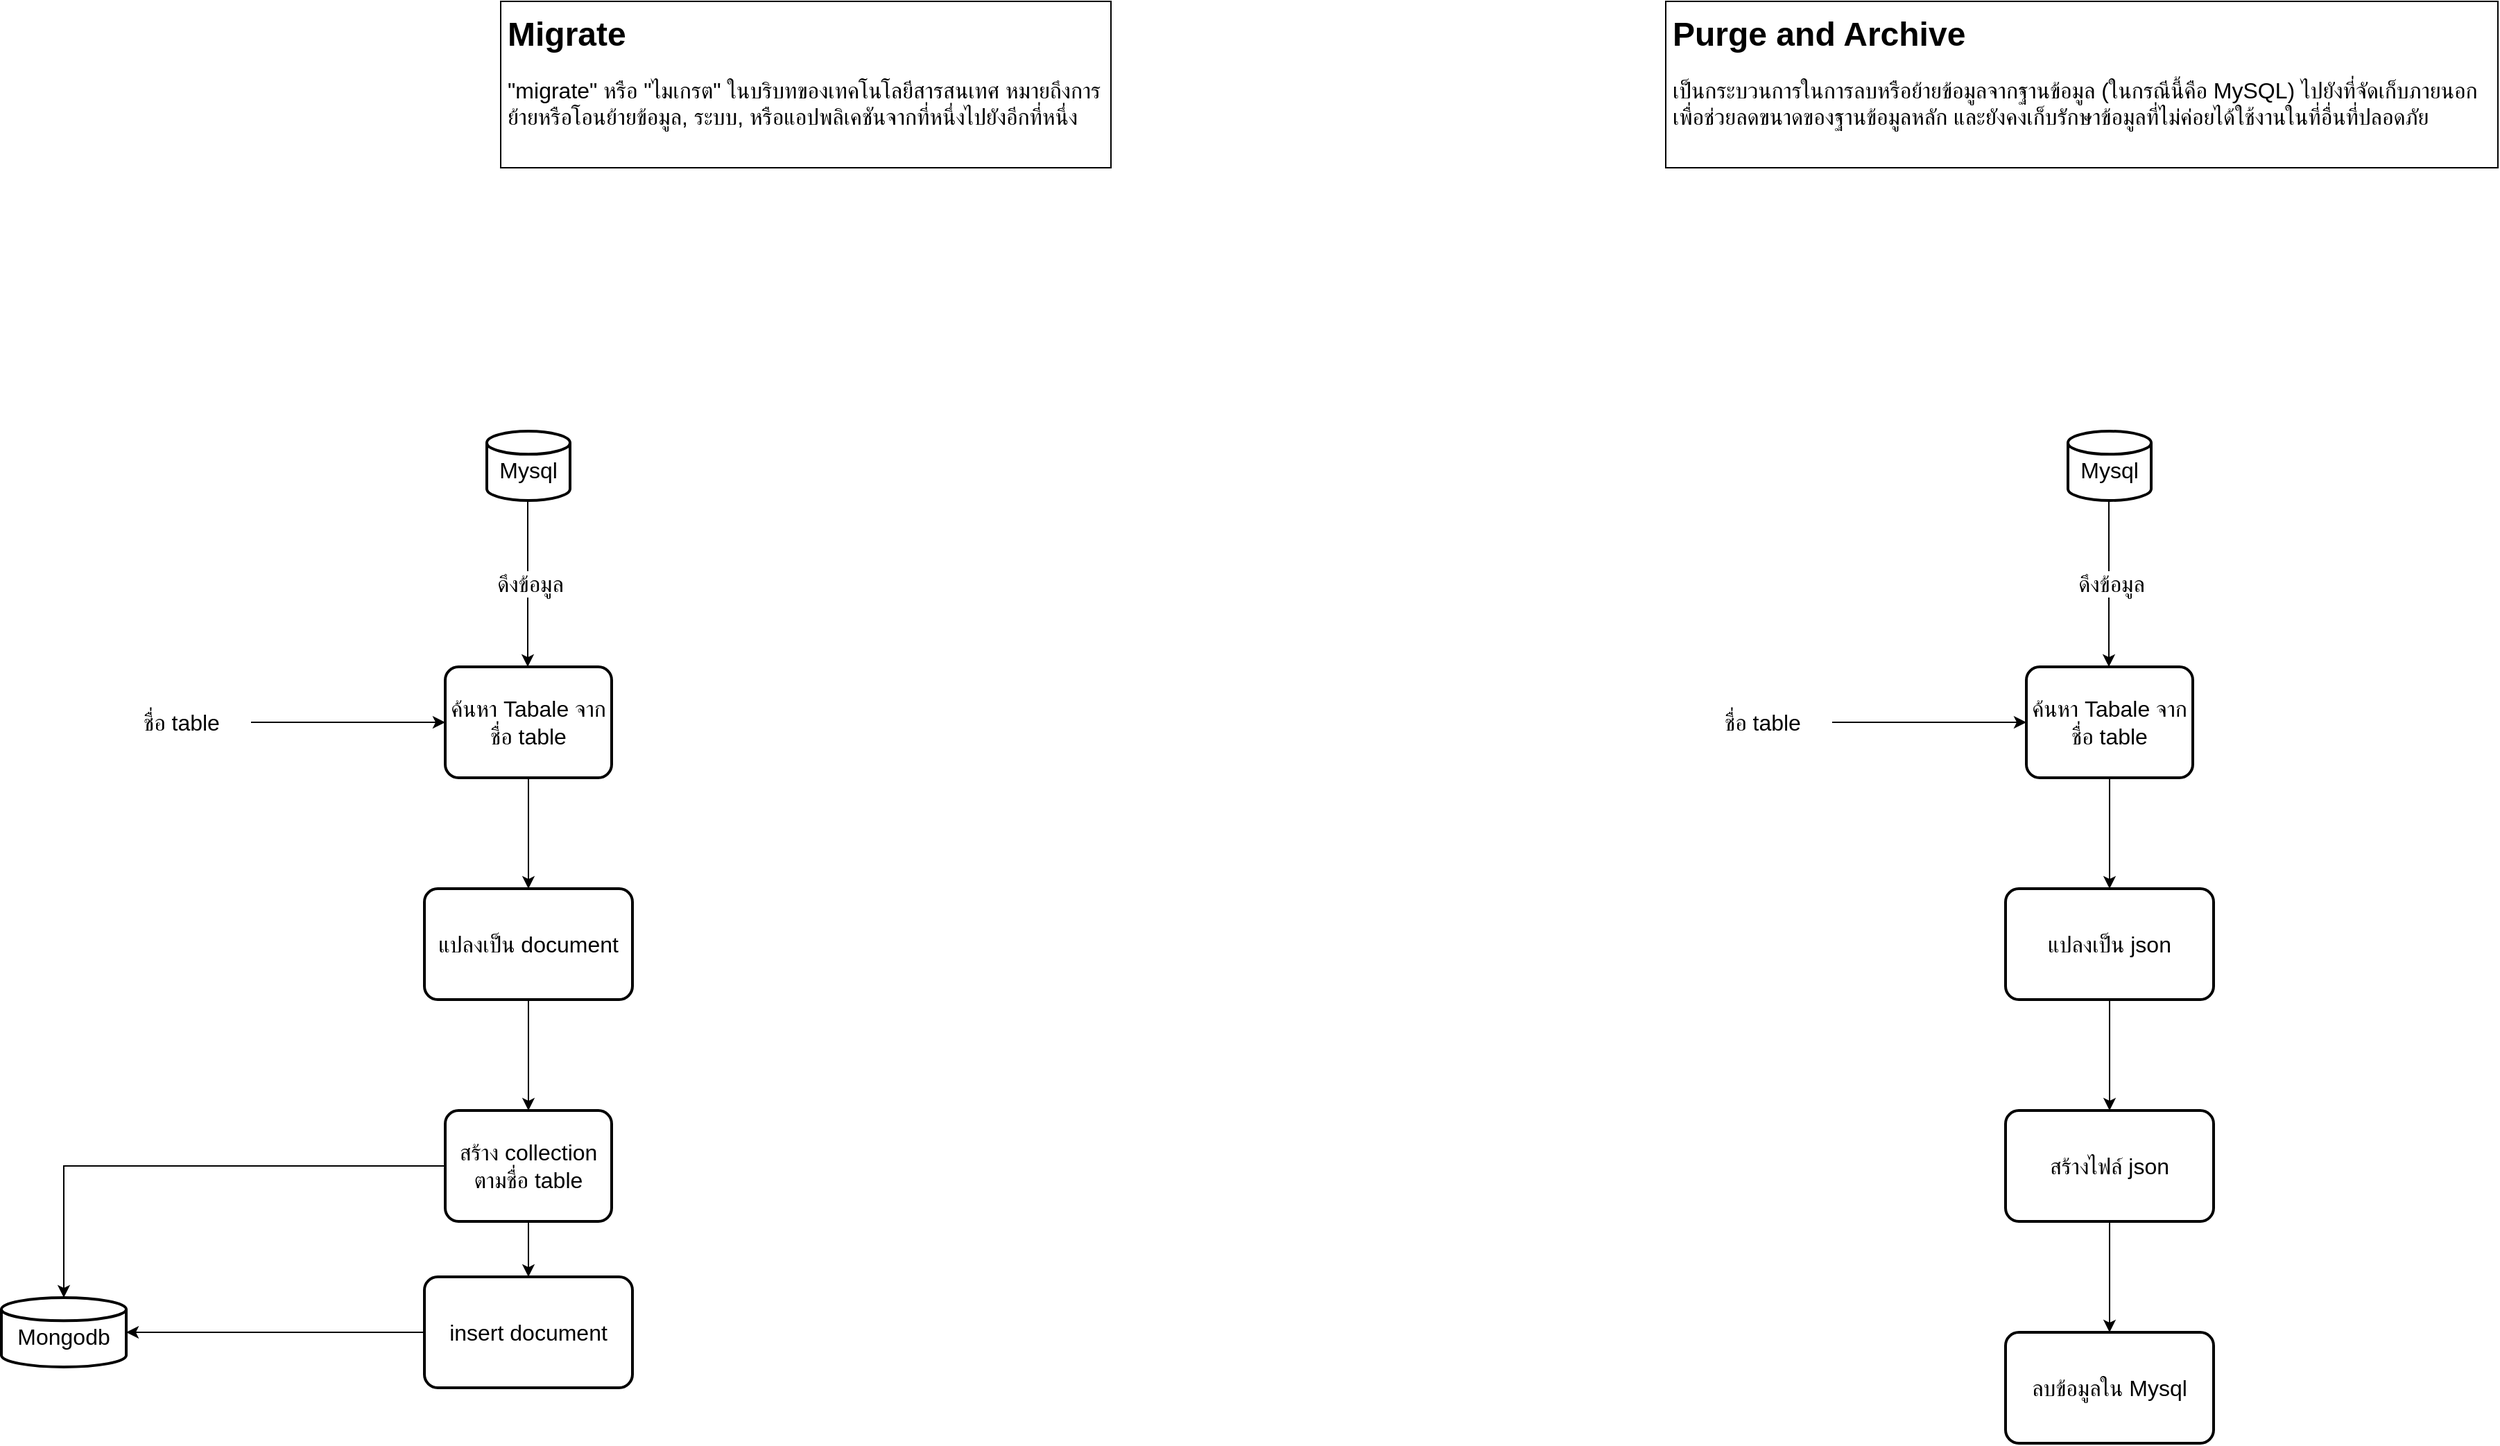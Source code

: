 <mxfile version="24.7.5">
  <diagram name="concept" id="Vo836KRtg2Vef9Qr1ljP">
    <mxGraphModel dx="3718" dy="1672" grid="1" gridSize="10" guides="1" tooltips="1" connect="1" arrows="1" fold="1" page="1" pageScale="1" pageWidth="850" pageHeight="1100" math="0" shadow="0">
      <root>
        <mxCell id="0" />
        <mxCell id="1" parent="0" />
        <mxCell id="dTm7L99Izdk6iNQH5idc-1" value="&lt;h1 style=&quot;margin-top: 0px;&quot;&gt;Migrate&lt;/h1&gt;&lt;p&gt;&lt;font style=&quot;font-size: 16px;&quot;&gt;&quot;migrate&quot; หรือ &quot;ไมเกรต&quot; ในบริบทของเทคโนโลยีสารสนเทศ หมายถึงการย้ายหรือโอนย้ายข้อมูล, ระบบ, หรือแอปพลิเคชันจากที่หนึ่งไปยังอีกที่หนึ่ง&lt;/font&gt;&lt;/p&gt;" style="text;html=1;whiteSpace=wrap;overflow=hidden;rounded=0;fillColor=none;strokeColor=default;spacing=5;" vertex="1" parent="1">
          <mxGeometry x="40" y="40" width="440" height="120" as="geometry" />
        </mxCell>
        <mxCell id="dTm7L99Izdk6iNQH5idc-2" value="&lt;h1 style=&quot;margin-top: 0px;&quot;&gt;Purge and Archive&lt;/h1&gt;&lt;p&gt;&lt;font style=&quot;font-size: 16px;&quot;&gt;เป็นกระบวนการในการลบหรือย้ายข้อมูลจากฐานข้อมูล (ในกรณีนี้คือ MySQL) ไปยังที่จัดเก็บภายนอก เพื่อช่วยลดขนาดของฐานข้อมูลหลัก และยังคงเก็บรักษาข้อมูลที่ไม่ค่อยได้ใช้งานในที่อื่นที่ปลอดภัย&lt;/font&gt;&lt;/p&gt;" style="text;html=1;whiteSpace=wrap;overflow=hidden;rounded=0;fillColor=none;strokeColor=default;spacing=5;" vertex="1" parent="1">
          <mxGeometry x="880" y="40" width="600" height="120" as="geometry" />
        </mxCell>
        <mxCell id="dTm7L99Izdk6iNQH5idc-5" value="" style="edgeStyle=orthogonalEdgeStyle;rounded=0;orthogonalLoop=1;jettySize=auto;html=1;exitX=1;exitY=0.5;exitDx=0;exitDy=0;entryX=0;entryY=0.5;entryDx=0;entryDy=0;" edge="1" parent="1" source="dTm7L99Izdk6iNQH5idc-10" target="dTm7L99Izdk6iNQH5idc-4">
          <mxGeometry relative="1" as="geometry">
            <mxPoint x="-83.8" y="540" as="sourcePoint" />
            <mxPoint x="20" y="540" as="targetPoint" />
          </mxGeometry>
        </mxCell>
        <mxCell id="dTm7L99Izdk6iNQH5idc-28" value="" style="edgeStyle=orthogonalEdgeStyle;rounded=0;orthogonalLoop=1;jettySize=auto;html=1;" edge="1" parent="1" source="dTm7L99Izdk6iNQH5idc-4" target="dTm7L99Izdk6iNQH5idc-17">
          <mxGeometry relative="1" as="geometry" />
        </mxCell>
        <mxCell id="dTm7L99Izdk6iNQH5idc-4" value="&lt;font style=&quot;font-size: 16px;&quot;&gt;ค้นหา Tabale จาก ชื่อ table&lt;/font&gt;" style="whiteSpace=wrap;html=1;strokeWidth=2;rounded=1;arcSize=12;" vertex="1" parent="1">
          <mxGeometry y="520" width="120" height="80" as="geometry" />
        </mxCell>
        <mxCell id="dTm7L99Izdk6iNQH5idc-13" style="edgeStyle=orthogonalEdgeStyle;rounded=0;orthogonalLoop=1;jettySize=auto;html=1;" edge="1" parent="1">
          <mxGeometry relative="1" as="geometry">
            <mxPoint x="59.5" y="400" as="sourcePoint" />
            <mxPoint x="59.5" y="520" as="targetPoint" />
          </mxGeometry>
        </mxCell>
        <mxCell id="dTm7L99Izdk6iNQH5idc-16" value="&lt;font style=&quot;font-size: 16px;&quot;&gt;ดึงข้อมูล&lt;/font&gt;" style="edgeLabel;html=1;align=center;verticalAlign=middle;resizable=0;points=[];" vertex="1" connectable="0" parent="dTm7L99Izdk6iNQH5idc-13">
          <mxGeometry x="-0.083" y="3" relative="1" as="geometry">
            <mxPoint x="-2" y="5" as="offset" />
          </mxGeometry>
        </mxCell>
        <mxCell id="dTm7L99Izdk6iNQH5idc-8" value="&lt;font style=&quot;font-size: 16px;&quot;&gt;Mysql&lt;/font&gt;" style="strokeWidth=2;html=1;shape=mxgraph.flowchart.database;whiteSpace=wrap;spacingTop=5;" vertex="1" parent="1">
          <mxGeometry x="30" y="350" width="60" height="50" as="geometry" />
        </mxCell>
        <mxCell id="dTm7L99Izdk6iNQH5idc-10" value="&lt;font style=&quot;font-size: 16px;&quot;&gt;ชื่อ table&lt;/font&gt;" style="text;html=1;align=center;verticalAlign=middle;whiteSpace=wrap;rounded=0;" vertex="1" parent="1">
          <mxGeometry x="-240" y="540" width="100" height="40" as="geometry" />
        </mxCell>
        <mxCell id="dTm7L99Izdk6iNQH5idc-21" value="" style="edgeStyle=orthogonalEdgeStyle;rounded=0;orthogonalLoop=1;jettySize=auto;html=1;" edge="1" parent="1" source="dTm7L99Izdk6iNQH5idc-17" target="dTm7L99Izdk6iNQH5idc-20">
          <mxGeometry relative="1" as="geometry" />
        </mxCell>
        <mxCell id="dTm7L99Izdk6iNQH5idc-17" value="&lt;font style=&quot;font-size: 16px;&quot;&gt;แปลงเป็น&amp;nbsp;&lt;/font&gt;&lt;span style=&quot;font-size: 16px;&quot;&gt;document&lt;/span&gt;" style="whiteSpace=wrap;html=1;strokeWidth=2;rounded=1;arcSize=12;" vertex="1" parent="1">
          <mxGeometry x="-15" y="680" width="150" height="80" as="geometry" />
        </mxCell>
        <mxCell id="dTm7L99Izdk6iNQH5idc-19" value="&lt;span style=&quot;font-size: 16px;&quot;&gt;Mongodb&lt;/span&gt;" style="strokeWidth=2;html=1;shape=mxgraph.flowchart.database;whiteSpace=wrap;spacingTop=5;" vertex="1" parent="1">
          <mxGeometry x="-320" y="975" width="90" height="50" as="geometry" />
        </mxCell>
        <mxCell id="dTm7L99Izdk6iNQH5idc-25" value="" style="edgeStyle=orthogonalEdgeStyle;rounded=0;orthogonalLoop=1;jettySize=auto;html=1;" edge="1" parent="1" source="dTm7L99Izdk6iNQH5idc-20" target="dTm7L99Izdk6iNQH5idc-24">
          <mxGeometry relative="1" as="geometry" />
        </mxCell>
        <mxCell id="dTm7L99Izdk6iNQH5idc-20" value="&lt;span style=&quot;font-size: 16px;&quot;&gt;สร้าง collection ตามชื่อ table&lt;/span&gt;" style="whiteSpace=wrap;html=1;strokeWidth=2;rounded=1;arcSize=12;" vertex="1" parent="1">
          <mxGeometry y="840" width="120" height="80" as="geometry" />
        </mxCell>
        <mxCell id="dTm7L99Izdk6iNQH5idc-22" style="edgeStyle=orthogonalEdgeStyle;rounded=0;orthogonalLoop=1;jettySize=auto;html=1;entryX=0.5;entryY=0;entryDx=0;entryDy=0;entryPerimeter=0;" edge="1" parent="1" source="dTm7L99Izdk6iNQH5idc-20" target="dTm7L99Izdk6iNQH5idc-19">
          <mxGeometry relative="1" as="geometry" />
        </mxCell>
        <mxCell id="dTm7L99Izdk6iNQH5idc-29" style="edgeStyle=orthogonalEdgeStyle;rounded=0;orthogonalLoop=1;jettySize=auto;html=1;" edge="1" parent="1" source="dTm7L99Izdk6iNQH5idc-24" target="dTm7L99Izdk6iNQH5idc-19">
          <mxGeometry relative="1" as="geometry" />
        </mxCell>
        <mxCell id="dTm7L99Izdk6iNQH5idc-24" value="&lt;span style=&quot;font-size: 16px;&quot;&gt;insert&amp;nbsp;&lt;/span&gt;&lt;span style=&quot;font-size: 16px;&quot;&gt;document&lt;/span&gt;" style="whiteSpace=wrap;html=1;strokeWidth=2;rounded=1;arcSize=12;" vertex="1" parent="1">
          <mxGeometry x="-15" y="960" width="150" height="80" as="geometry" />
        </mxCell>
        <mxCell id="dTm7L99Izdk6iNQH5idc-30" value="" style="edgeStyle=orthogonalEdgeStyle;rounded=0;orthogonalLoop=1;jettySize=auto;html=1;exitX=1;exitY=0.5;exitDx=0;exitDy=0;entryX=0;entryY=0.5;entryDx=0;entryDy=0;" edge="1" parent="1" source="dTm7L99Izdk6iNQH5idc-35" target="dTm7L99Izdk6iNQH5idc-31">
          <mxGeometry relative="1" as="geometry">
            <mxPoint x="1056.2" y="540" as="sourcePoint" />
            <mxPoint x="1160" y="540" as="targetPoint" />
          </mxGeometry>
        </mxCell>
        <mxCell id="dTm7L99Izdk6iNQH5idc-37" value="" style="edgeStyle=orthogonalEdgeStyle;rounded=0;orthogonalLoop=1;jettySize=auto;html=1;" edge="1" parent="1" source="dTm7L99Izdk6iNQH5idc-31" target="dTm7L99Izdk6iNQH5idc-36">
          <mxGeometry relative="1" as="geometry" />
        </mxCell>
        <mxCell id="dTm7L99Izdk6iNQH5idc-31" value="&lt;font style=&quot;font-size: 16px;&quot;&gt;ค้นหา Tabale จาก ชื่อ table&lt;/font&gt;" style="whiteSpace=wrap;html=1;strokeWidth=2;rounded=1;arcSize=12;" vertex="1" parent="1">
          <mxGeometry x="1140" y="520" width="120" height="80" as="geometry" />
        </mxCell>
        <mxCell id="dTm7L99Izdk6iNQH5idc-32" style="edgeStyle=orthogonalEdgeStyle;rounded=0;orthogonalLoop=1;jettySize=auto;html=1;" edge="1" parent="1">
          <mxGeometry relative="1" as="geometry">
            <mxPoint x="1199.5" y="400" as="sourcePoint" />
            <mxPoint x="1199.5" y="520" as="targetPoint" />
          </mxGeometry>
        </mxCell>
        <mxCell id="dTm7L99Izdk6iNQH5idc-33" value="&lt;font style=&quot;font-size: 16px;&quot;&gt;ดึงข้อมูล&lt;/font&gt;" style="edgeLabel;html=1;align=center;verticalAlign=middle;resizable=0;points=[];" vertex="1" connectable="0" parent="dTm7L99Izdk6iNQH5idc-32">
          <mxGeometry x="-0.083" y="3" relative="1" as="geometry">
            <mxPoint x="-2" y="5" as="offset" />
          </mxGeometry>
        </mxCell>
        <mxCell id="dTm7L99Izdk6iNQH5idc-34" value="&lt;font style=&quot;font-size: 16px;&quot;&gt;Mysql&lt;/font&gt;" style="strokeWidth=2;html=1;shape=mxgraph.flowchart.database;whiteSpace=wrap;spacingTop=5;" vertex="1" parent="1">
          <mxGeometry x="1170" y="350" width="60" height="50" as="geometry" />
        </mxCell>
        <mxCell id="dTm7L99Izdk6iNQH5idc-35" value="&lt;font style=&quot;font-size: 16px;&quot;&gt;ชื่อ table&lt;/font&gt;" style="text;html=1;align=center;verticalAlign=middle;whiteSpace=wrap;rounded=0;" vertex="1" parent="1">
          <mxGeometry x="900" y="540" width="100" height="40" as="geometry" />
        </mxCell>
        <mxCell id="dTm7L99Izdk6iNQH5idc-39" value="" style="edgeStyle=orthogonalEdgeStyle;rounded=0;orthogonalLoop=1;jettySize=auto;html=1;" edge="1" parent="1" source="dTm7L99Izdk6iNQH5idc-36" target="dTm7L99Izdk6iNQH5idc-38">
          <mxGeometry relative="1" as="geometry" />
        </mxCell>
        <mxCell id="dTm7L99Izdk6iNQH5idc-36" value="&lt;font style=&quot;font-size: 16px;&quot;&gt;แปลงเป็น json&lt;/font&gt;" style="whiteSpace=wrap;html=1;strokeWidth=2;rounded=1;arcSize=12;" vertex="1" parent="1">
          <mxGeometry x="1125" y="680" width="150" height="80" as="geometry" />
        </mxCell>
        <mxCell id="dTm7L99Izdk6iNQH5idc-41" value="" style="edgeStyle=orthogonalEdgeStyle;rounded=0;orthogonalLoop=1;jettySize=auto;html=1;" edge="1" parent="1" source="dTm7L99Izdk6iNQH5idc-38" target="dTm7L99Izdk6iNQH5idc-40">
          <mxGeometry relative="1" as="geometry" />
        </mxCell>
        <mxCell id="dTm7L99Izdk6iNQH5idc-38" value="&lt;span style=&quot;font-size: 16px;&quot;&gt;สร้างไฟล์ json&lt;/span&gt;" style="whiteSpace=wrap;html=1;strokeWidth=2;rounded=1;arcSize=12;" vertex="1" parent="1">
          <mxGeometry x="1125" y="840" width="150" height="80" as="geometry" />
        </mxCell>
        <mxCell id="dTm7L99Izdk6iNQH5idc-40" value="&lt;span style=&quot;font-size: 16px;&quot;&gt;ลบข้อมูลใน Mysql&lt;/span&gt;" style="whiteSpace=wrap;html=1;strokeWidth=2;rounded=1;arcSize=12;" vertex="1" parent="1">
          <mxGeometry x="1125" y="1000" width="150" height="80" as="geometry" />
        </mxCell>
      </root>
    </mxGraphModel>
  </diagram>
</mxfile>
